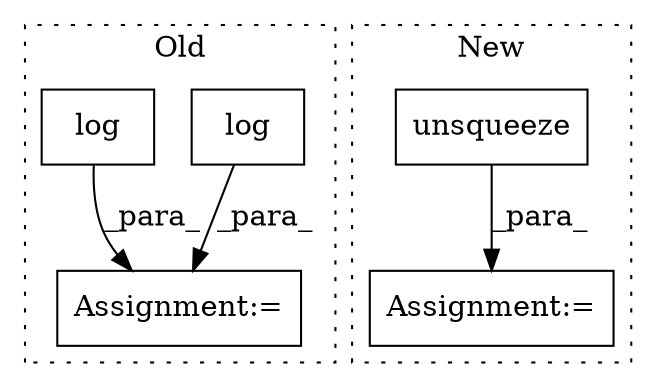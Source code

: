 digraph G {
subgraph cluster0 {
1 [label="log" a="32" s="12991" l="5" shape="box"];
3 [label="Assignment:=" a="7" s="12946" l="1" shape="box"];
4 [label="log" a="32" s="12963,12978" l="4,1" shape="box"];
label = "Old";
style="dotted";
}
subgraph cluster1 {
2 [label="unsqueeze" a="32" s="13331,13343" l="10,1" shape="box"];
5 [label="Assignment:=" a="7" s="13301" l="1" shape="box"];
label = "New";
style="dotted";
}
1 -> 3 [label="_para_"];
2 -> 5 [label="_para_"];
4 -> 3 [label="_para_"];
}